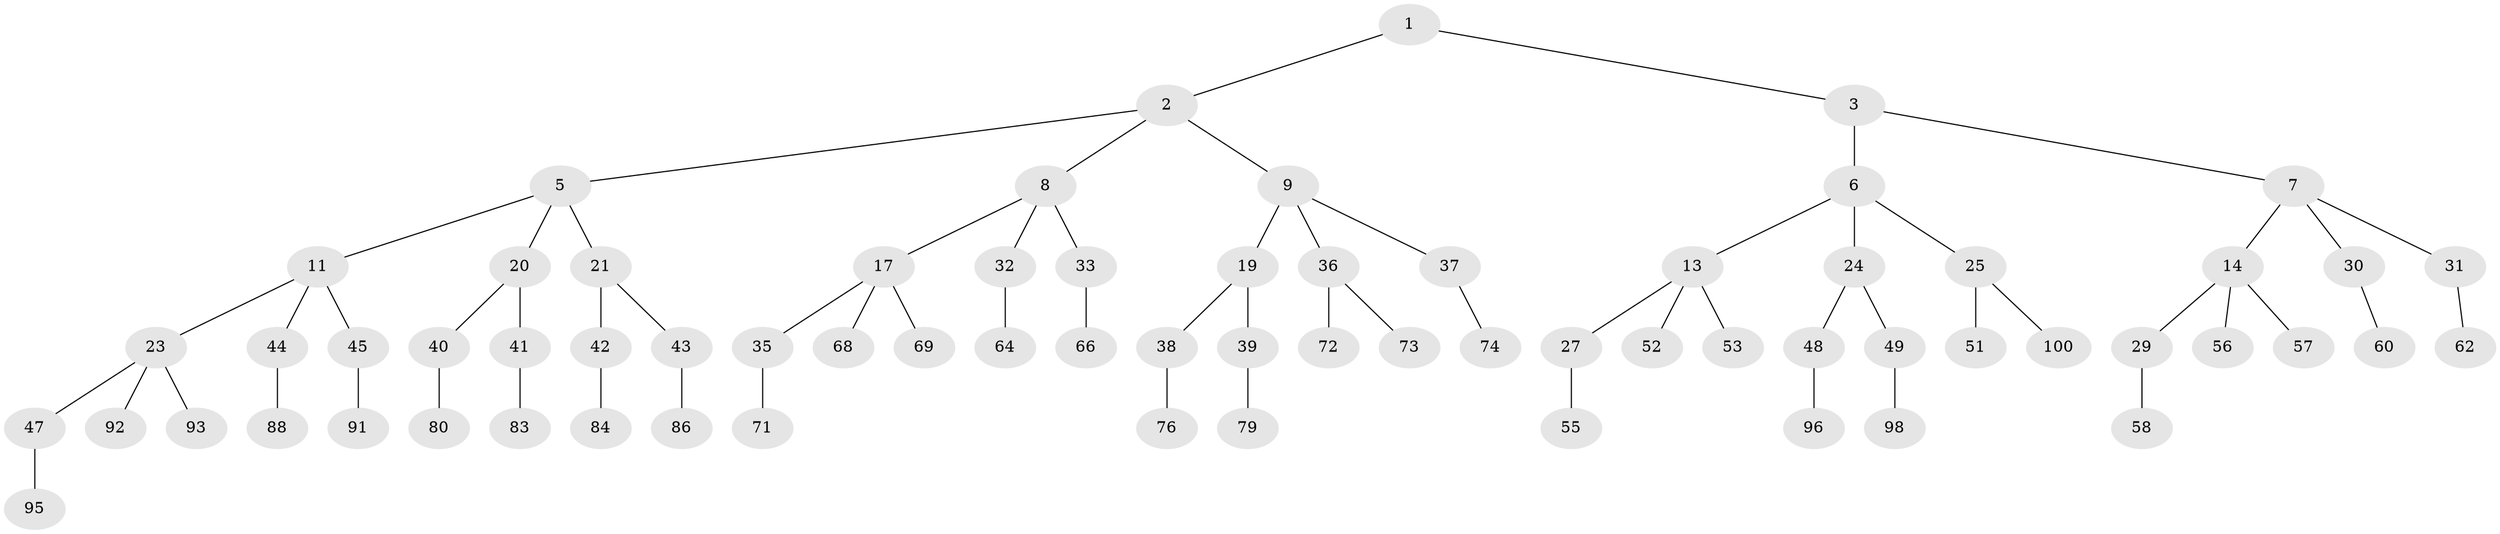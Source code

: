 // original degree distribution, {2: 0.02, 3: 0.48, 1: 0.5}
// Generated by graph-tools (version 1.1) at 2025/11/02/21/25 10:11:11]
// undirected, 69 vertices, 68 edges
graph export_dot {
graph [start="1"]
  node [color=gray90,style=filled];
  1;
  2 [latent=1,super="+4"];
  3 [latent=1];
  5 [latent=0.5,super="+10"];
  6 [latent=0.5,super="+12"];
  7 [latent=0.5,super="+15"];
  8 [latent=0.333333,super="+16"];
  9 [latent=0.333333,super="+18"];
  11 [latent=0.333333,super="+22"];
  13 [latent=0.333333,super="+26"];
  14 [latent=0.333333,super="+28"];
  17 [latent=0.25,super="+34"];
  19 [latent=0.25];
  20 [latent=0.25];
  21 [latent=0.25];
  23 [latent=0.25,super="+46"];
  24 [latent=0.25];
  25 [latent=0.25,super="+50"];
  27 [latent=0.25,super="+54"];
  29 [latent=0.25,super="+59"];
  30 [latent=0.25,super="+61"];
  31 [latent=0.25,super="+63"];
  32 [latent=0.2,super="+65"];
  33 [latent=0.2,super="+67"];
  35 [latent=0.2,super="+70"];
  36 [latent=0.2];
  37 [latent=0.2,super="+75"];
  38 [latent=0.2,super="+77"];
  39 [latent=0.2,super="+78"];
  40 [latent=0.2,super="+81"];
  41 [latent=0.2,super="+82"];
  42 [latent=0.2,super="+85"];
  43 [latent=0.2,super="+87"];
  44 [latent=0.2,super="+89"];
  45 [latent=0.2,super="+90"];
  47 [latent=0.2,super="+94"];
  48 [latent=0.2,super="+97"];
  49 [latent=0.2,super="+99"];
  51 [latent=0.2];
  52 [latent=0.2];
  53 [latent=0.2];
  55 [latent=0.2];
  56 [latent=0.2];
  57 [latent=0.2];
  58 [latent=0.2];
  60 [latent=0.2];
  62 [latent=0.2];
  64 [latent=0.166667];
  66 [latent=0.166667];
  68 [latent=0.166667];
  69 [latent=0.166667];
  71 [latent=0.166667];
  72 [latent=0.166667];
  73 [latent=0.166667];
  74 [latent=0.166667];
  76 [latent=0.166667];
  79 [latent=0.166667];
  80 [latent=0.166667];
  83 [latent=0.166667];
  84 [latent=0.166667];
  86 [latent=0.166667];
  88 [latent=0.166667];
  91 [latent=0.166667];
  92 [latent=0.166667];
  93 [latent=0.166667];
  95 [latent=0.166667];
  96 [latent=0.166667];
  98 [latent=0.166667];
  100 [latent=0.166667];
  1 -- 2;
  1 -- 3;
  2 -- 5;
  2 -- 8;
  2 -- 9;
  3 -- 6;
  3 -- 7;
  5 -- 11;
  5 -- 21;
  5 -- 20;
  6 -- 13;
  6 -- 24;
  6 -- 25;
  7 -- 14;
  7 -- 31;
  7 -- 30;
  8 -- 17;
  8 -- 33;
  8 -- 32;
  9 -- 19;
  9 -- 36;
  9 -- 37;
  11 -- 23;
  11 -- 44;
  11 -- 45;
  13 -- 27;
  13 -- 53;
  13 -- 52;
  14 -- 29;
  14 -- 56;
  14 -- 57;
  17 -- 35;
  17 -- 68;
  17 -- 69;
  19 -- 38;
  19 -- 39;
  20 -- 40;
  20 -- 41;
  21 -- 42;
  21 -- 43;
  23 -- 47;
  23 -- 92;
  23 -- 93;
  24 -- 48;
  24 -- 49;
  25 -- 51;
  25 -- 100;
  27 -- 55;
  29 -- 58;
  30 -- 60;
  31 -- 62;
  32 -- 64;
  33 -- 66;
  35 -- 71;
  36 -- 72;
  36 -- 73;
  37 -- 74;
  38 -- 76;
  39 -- 79;
  40 -- 80;
  41 -- 83;
  42 -- 84;
  43 -- 86;
  44 -- 88;
  45 -- 91;
  47 -- 95;
  48 -- 96;
  49 -- 98;
}
